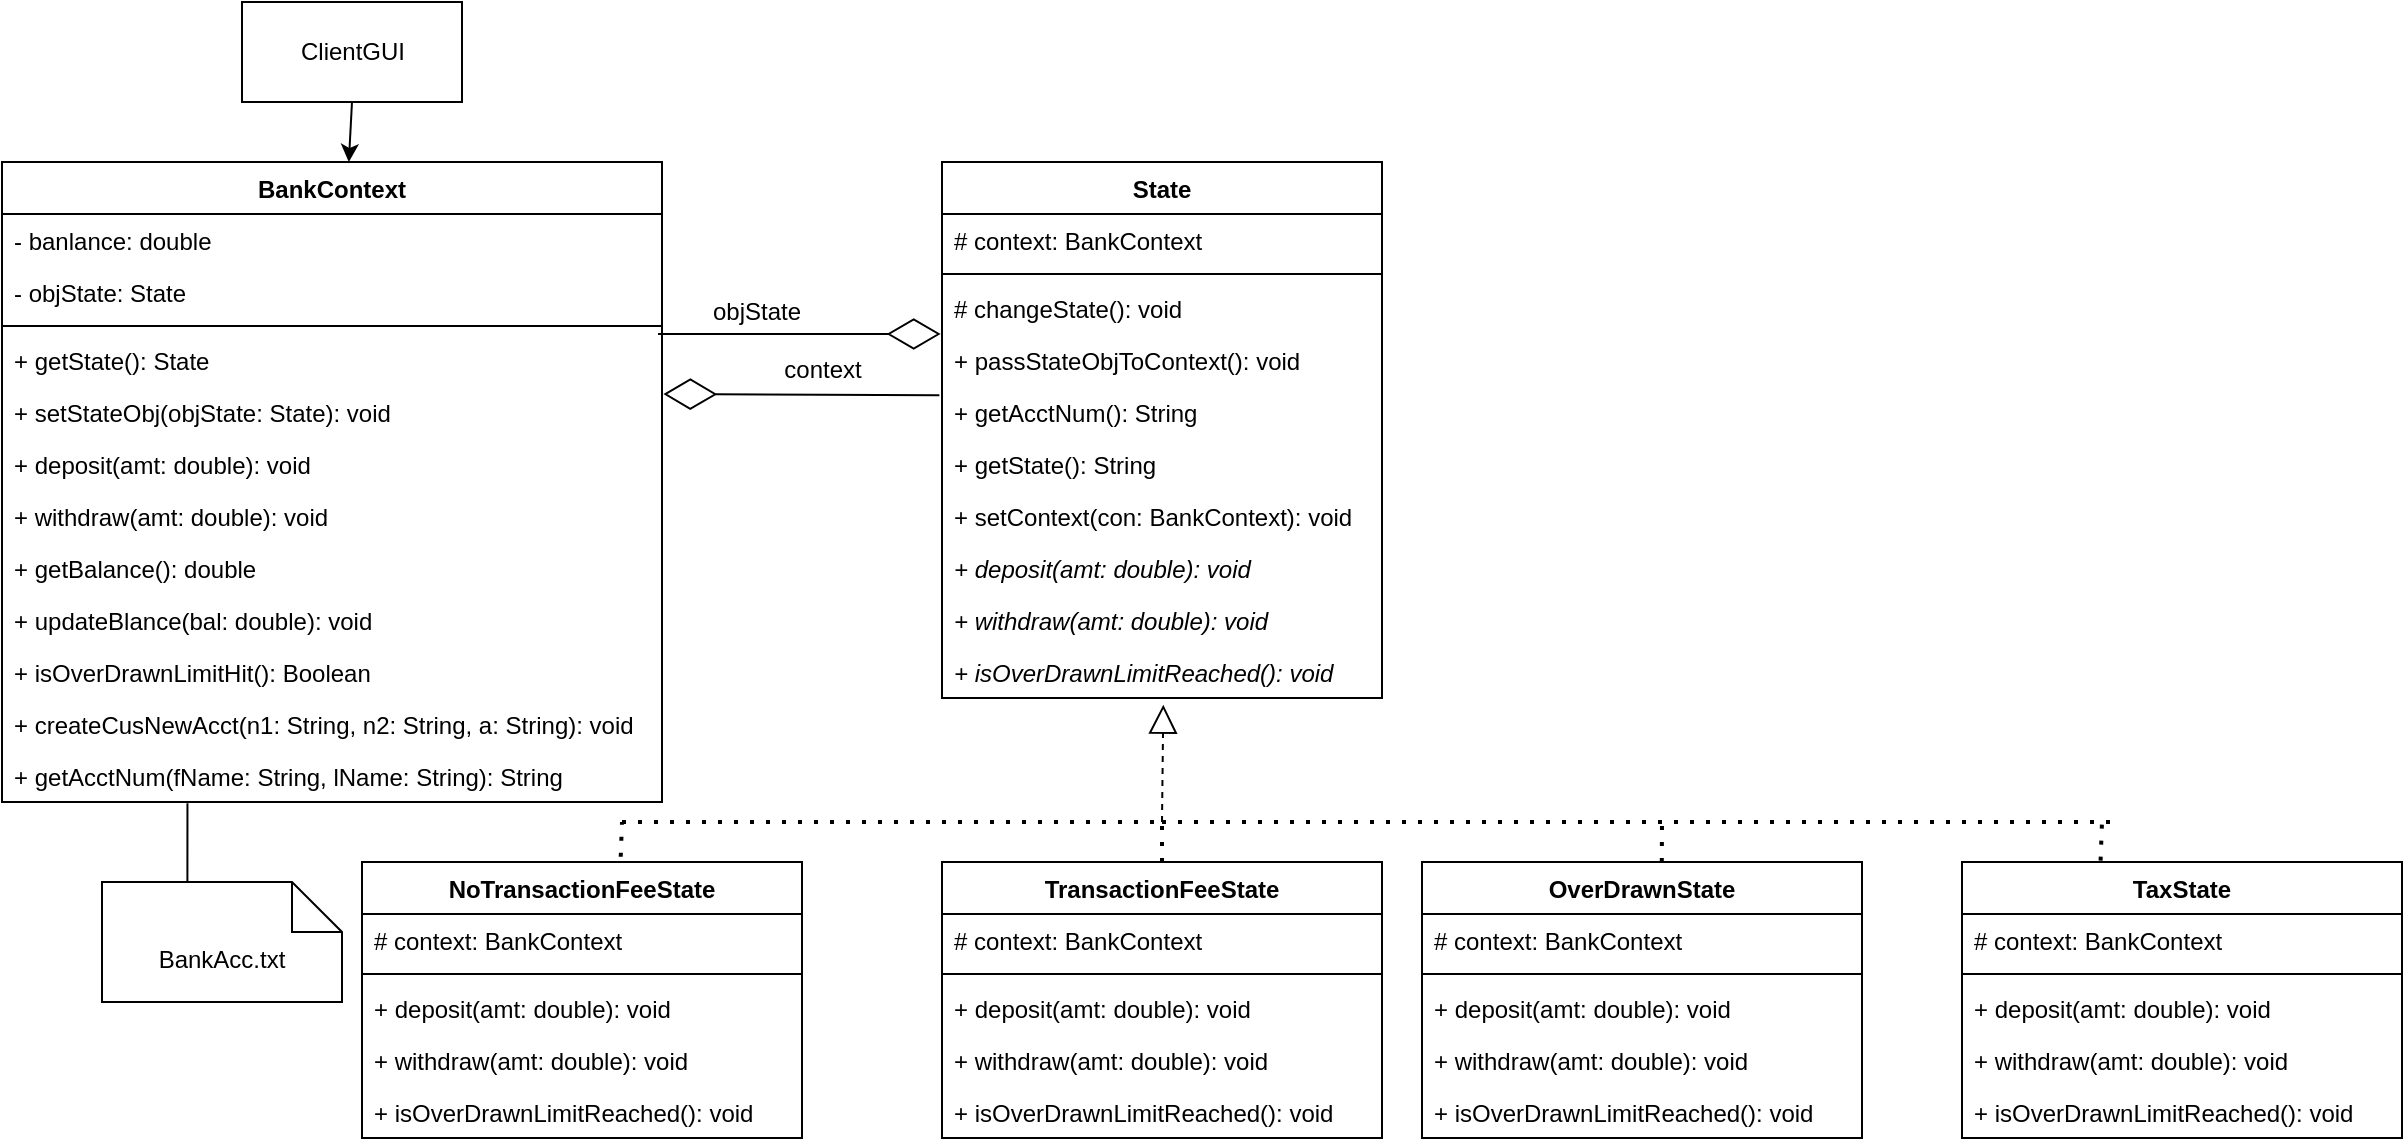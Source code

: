 <mxfile version="20.8.16" type="device"><diagram name="第 1 页" id="xklzlSUlmpCulCU-swv-"><mxGraphModel dx="1340" dy="809" grid="0" gridSize="10" guides="1" tooltips="1" connect="1" arrows="1" fold="1" page="1" pageScale="1" pageWidth="827" pageHeight="1169" math="0" shadow="0"><root><mxCell id="0"/><mxCell id="1" parent="0"/><mxCell id="Lexfk0GQNR4n354LbNd7-1" value="ClientGUI" style="html=1;" vertex="1" parent="1"><mxGeometry x="170" y="50" width="110" height="50" as="geometry"/></mxCell><mxCell id="Lexfk0GQNR4n354LbNd7-5" value="BankContext" style="swimlane;fontStyle=1;align=center;verticalAlign=top;childLayout=stackLayout;horizontal=1;startSize=26;horizontalStack=0;resizeParent=1;resizeParentMax=0;resizeLast=0;collapsible=1;marginBottom=0;" vertex="1" parent="1"><mxGeometry x="50" y="130" width="330" height="320" as="geometry"/></mxCell><mxCell id="Lexfk0GQNR4n354LbNd7-9" value="- banlance: double" style="text;strokeColor=none;fillColor=none;align=left;verticalAlign=top;spacingLeft=4;spacingRight=4;overflow=hidden;rotatable=0;points=[[0,0.5],[1,0.5]];portConstraint=eastwest;" vertex="1" parent="Lexfk0GQNR4n354LbNd7-5"><mxGeometry y="26" width="330" height="26" as="geometry"/></mxCell><mxCell id="Lexfk0GQNR4n354LbNd7-6" value="- objState: State" style="text;strokeColor=none;fillColor=none;align=left;verticalAlign=top;spacingLeft=4;spacingRight=4;overflow=hidden;rotatable=0;points=[[0,0.5],[1,0.5]];portConstraint=eastwest;" vertex="1" parent="Lexfk0GQNR4n354LbNd7-5"><mxGeometry y="52" width="330" height="26" as="geometry"/></mxCell><mxCell id="Lexfk0GQNR4n354LbNd7-7" value="" style="line;strokeWidth=1;fillColor=none;align=left;verticalAlign=middle;spacingTop=-1;spacingLeft=3;spacingRight=3;rotatable=0;labelPosition=right;points=[];portConstraint=eastwest;strokeColor=inherit;" vertex="1" parent="Lexfk0GQNR4n354LbNd7-5"><mxGeometry y="78" width="330" height="8" as="geometry"/></mxCell><mxCell id="Lexfk0GQNR4n354LbNd7-15" value="+ getState(): State" style="text;strokeColor=none;fillColor=none;align=left;verticalAlign=top;spacingLeft=4;spacingRight=4;overflow=hidden;rotatable=0;points=[[0,0.5],[1,0.5]];portConstraint=eastwest;" vertex="1" parent="Lexfk0GQNR4n354LbNd7-5"><mxGeometry y="86" width="330" height="26" as="geometry"/></mxCell><mxCell id="Lexfk0GQNR4n354LbNd7-10" value="+ setStateObj(objState: State): void" style="text;strokeColor=none;fillColor=none;align=left;verticalAlign=top;spacingLeft=4;spacingRight=4;overflow=hidden;rotatable=0;points=[[0,0.5],[1,0.5]];portConstraint=eastwest;" vertex="1" parent="Lexfk0GQNR4n354LbNd7-5"><mxGeometry y="112" width="330" height="26" as="geometry"/></mxCell><mxCell id="Lexfk0GQNR4n354LbNd7-16" value="+ deposit(amt: double): void" style="text;strokeColor=none;fillColor=none;align=left;verticalAlign=top;spacingLeft=4;spacingRight=4;overflow=hidden;rotatable=0;points=[[0,0.5],[1,0.5]];portConstraint=eastwest;" vertex="1" parent="Lexfk0GQNR4n354LbNd7-5"><mxGeometry y="138" width="330" height="26" as="geometry"/></mxCell><mxCell id="Lexfk0GQNR4n354LbNd7-8" value="+ withdraw(amt: double): void" style="text;strokeColor=none;fillColor=none;align=left;verticalAlign=top;spacingLeft=4;spacingRight=4;overflow=hidden;rotatable=0;points=[[0,0.5],[1,0.5]];portConstraint=eastwest;" vertex="1" parent="Lexfk0GQNR4n354LbNd7-5"><mxGeometry y="164" width="330" height="26" as="geometry"/></mxCell><mxCell id="Lexfk0GQNR4n354LbNd7-14" value="+ getBalance(): double" style="text;strokeColor=none;fillColor=none;align=left;verticalAlign=top;spacingLeft=4;spacingRight=4;overflow=hidden;rotatable=0;points=[[0,0.5],[1,0.5]];portConstraint=eastwest;" vertex="1" parent="Lexfk0GQNR4n354LbNd7-5"><mxGeometry y="190" width="330" height="26" as="geometry"/></mxCell><mxCell id="Lexfk0GQNR4n354LbNd7-12" value="+ updateBlance(bal: double): void" style="text;strokeColor=none;fillColor=none;align=left;verticalAlign=top;spacingLeft=4;spacingRight=4;overflow=hidden;rotatable=0;points=[[0,0.5],[1,0.5]];portConstraint=eastwest;" vertex="1" parent="Lexfk0GQNR4n354LbNd7-5"><mxGeometry y="216" width="330" height="26" as="geometry"/></mxCell><mxCell id="Lexfk0GQNR4n354LbNd7-13" value="+ isOverDrawnLimitHit(): Boolean" style="text;strokeColor=none;fillColor=none;align=left;verticalAlign=top;spacingLeft=4;spacingRight=4;overflow=hidden;rotatable=0;points=[[0,0.5],[1,0.5]];portConstraint=eastwest;" vertex="1" parent="Lexfk0GQNR4n354LbNd7-5"><mxGeometry y="242" width="330" height="26" as="geometry"/></mxCell><mxCell id="Lexfk0GQNR4n354LbNd7-11" value="+ createCusNewAcct(n1: String, n2: String, a: String): void" style="text;strokeColor=none;fillColor=none;align=left;verticalAlign=top;spacingLeft=4;spacingRight=4;overflow=hidden;rotatable=0;points=[[0,0.5],[1,0.5]];portConstraint=eastwest;" vertex="1" parent="Lexfk0GQNR4n354LbNd7-5"><mxGeometry y="268" width="330" height="26" as="geometry"/></mxCell><mxCell id="Lexfk0GQNR4n354LbNd7-17" value="+ getAcctNum(fName: String, lName: String): String" style="text;strokeColor=none;fillColor=none;align=left;verticalAlign=top;spacingLeft=4;spacingRight=4;overflow=hidden;rotatable=0;points=[[0,0.5],[1,0.5]];portConstraint=eastwest;" vertex="1" parent="Lexfk0GQNR4n354LbNd7-5"><mxGeometry y="294" width="330" height="26" as="geometry"/></mxCell><mxCell id="Lexfk0GQNR4n354LbNd7-18" value="State" style="swimlane;fontStyle=1;align=center;verticalAlign=top;childLayout=stackLayout;horizontal=1;startSize=26;horizontalStack=0;resizeParent=1;resizeParentMax=0;resizeLast=0;collapsible=1;marginBottom=0;" vertex="1" parent="1"><mxGeometry x="520" y="130" width="220" height="268" as="geometry"/></mxCell><mxCell id="Lexfk0GQNR4n354LbNd7-19" value="# context: BankContext" style="text;strokeColor=none;fillColor=none;align=left;verticalAlign=top;spacingLeft=4;spacingRight=4;overflow=hidden;rotatable=0;points=[[0,0.5],[1,0.5]];portConstraint=eastwest;" vertex="1" parent="Lexfk0GQNR4n354LbNd7-18"><mxGeometry y="26" width="220" height="26" as="geometry"/></mxCell><mxCell id="Lexfk0GQNR4n354LbNd7-20" value="" style="line;strokeWidth=1;fillColor=none;align=left;verticalAlign=middle;spacingTop=-1;spacingLeft=3;spacingRight=3;rotatable=0;labelPosition=right;points=[];portConstraint=eastwest;strokeColor=inherit;" vertex="1" parent="Lexfk0GQNR4n354LbNd7-18"><mxGeometry y="52" width="220" height="8" as="geometry"/></mxCell><mxCell id="Lexfk0GQNR4n354LbNd7-24" value="# changeState(): void" style="text;strokeColor=none;fillColor=none;align=left;verticalAlign=top;spacingLeft=4;spacingRight=4;overflow=hidden;rotatable=0;points=[[0,0.5],[1,0.5]];portConstraint=eastwest;" vertex="1" parent="Lexfk0GQNR4n354LbNd7-18"><mxGeometry y="60" width="220" height="26" as="geometry"/></mxCell><mxCell id="Lexfk0GQNR4n354LbNd7-26" value="+ passStateObjToContext(): void" style="text;strokeColor=none;fillColor=none;align=left;verticalAlign=top;spacingLeft=4;spacingRight=4;overflow=hidden;rotatable=0;points=[[0,0.5],[1,0.5]];portConstraint=eastwest;" vertex="1" parent="Lexfk0GQNR4n354LbNd7-18"><mxGeometry y="86" width="220" height="26" as="geometry"/></mxCell><mxCell id="Lexfk0GQNR4n354LbNd7-27" value="+ getAcctNum(): String" style="text;strokeColor=none;fillColor=none;align=left;verticalAlign=top;spacingLeft=4;spacingRight=4;overflow=hidden;rotatable=0;points=[[0,0.5],[1,0.5]];portConstraint=eastwest;" vertex="1" parent="Lexfk0GQNR4n354LbNd7-18"><mxGeometry y="112" width="220" height="26" as="geometry"/></mxCell><mxCell id="Lexfk0GQNR4n354LbNd7-23" value="+ getState(): String" style="text;strokeColor=none;fillColor=none;align=left;verticalAlign=top;spacingLeft=4;spacingRight=4;overflow=hidden;rotatable=0;points=[[0,0.5],[1,0.5]];portConstraint=eastwest;" vertex="1" parent="Lexfk0GQNR4n354LbNd7-18"><mxGeometry y="138" width="220" height="26" as="geometry"/></mxCell><mxCell id="Lexfk0GQNR4n354LbNd7-21" value="+ setContext(con: BankContext): void" style="text;strokeColor=none;fillColor=none;align=left;verticalAlign=top;spacingLeft=4;spacingRight=4;overflow=hidden;rotatable=0;points=[[0,0.5],[1,0.5]];portConstraint=eastwest;" vertex="1" parent="Lexfk0GQNR4n354LbNd7-18"><mxGeometry y="164" width="220" height="26" as="geometry"/></mxCell><mxCell id="Lexfk0GQNR4n354LbNd7-22" value="+ deposit(amt: double): void" style="text;strokeColor=none;fillColor=none;align=left;verticalAlign=top;spacingLeft=4;spacingRight=4;overflow=hidden;rotatable=0;points=[[0,0.5],[1,0.5]];portConstraint=eastwest;fontStyle=2" vertex="1" parent="Lexfk0GQNR4n354LbNd7-18"><mxGeometry y="190" width="220" height="26" as="geometry"/></mxCell><mxCell id="Lexfk0GQNR4n354LbNd7-25" value="+ withdraw(amt: double): void" style="text;strokeColor=none;fillColor=none;align=left;verticalAlign=top;spacingLeft=4;spacingRight=4;overflow=hidden;rotatable=0;points=[[0,0.5],[1,0.5]];portConstraint=eastwest;fontStyle=2" vertex="1" parent="Lexfk0GQNR4n354LbNd7-18"><mxGeometry y="216" width="220" height="26" as="geometry"/></mxCell><mxCell id="Lexfk0GQNR4n354LbNd7-28" value="+ isOverDrawnLimitReached(): void" style="text;strokeColor=none;fillColor=none;align=left;verticalAlign=top;spacingLeft=4;spacingRight=4;overflow=hidden;rotatable=0;points=[[0,0.5],[1,0.5]];portConstraint=eastwest;fontStyle=2" vertex="1" parent="Lexfk0GQNR4n354LbNd7-18"><mxGeometry y="242" width="220" height="26" as="geometry"/></mxCell><mxCell id="Lexfk0GQNR4n354LbNd7-29" value="NoTransactionFeeState" style="swimlane;fontStyle=1;align=center;verticalAlign=top;childLayout=stackLayout;horizontal=1;startSize=26;horizontalStack=0;resizeParent=1;resizeParentMax=0;resizeLast=0;collapsible=1;marginBottom=0;" vertex="1" parent="1"><mxGeometry x="230" y="480" width="220" height="138" as="geometry"/></mxCell><mxCell id="Lexfk0GQNR4n354LbNd7-30" value="# context: BankContext" style="text;strokeColor=none;fillColor=none;align=left;verticalAlign=top;spacingLeft=4;spacingRight=4;overflow=hidden;rotatable=0;points=[[0,0.5],[1,0.5]];portConstraint=eastwest;" vertex="1" parent="Lexfk0GQNR4n354LbNd7-29"><mxGeometry y="26" width="220" height="26" as="geometry"/></mxCell><mxCell id="Lexfk0GQNR4n354LbNd7-31" value="" style="line;strokeWidth=1;fillColor=none;align=left;verticalAlign=middle;spacingTop=-1;spacingLeft=3;spacingRight=3;rotatable=0;labelPosition=right;points=[];portConstraint=eastwest;strokeColor=inherit;" vertex="1" parent="Lexfk0GQNR4n354LbNd7-29"><mxGeometry y="52" width="220" height="8" as="geometry"/></mxCell><mxCell id="Lexfk0GQNR4n354LbNd7-37" value="+ deposit(amt: double): void" style="text;strokeColor=none;fillColor=none;align=left;verticalAlign=top;spacingLeft=4;spacingRight=4;overflow=hidden;rotatable=0;points=[[0,0.5],[1,0.5]];portConstraint=eastwest;" vertex="1" parent="Lexfk0GQNR4n354LbNd7-29"><mxGeometry y="60" width="220" height="26" as="geometry"/></mxCell><mxCell id="Lexfk0GQNR4n354LbNd7-38" value="+ withdraw(amt: double): void" style="text;strokeColor=none;fillColor=none;align=left;verticalAlign=top;spacingLeft=4;spacingRight=4;overflow=hidden;rotatable=0;points=[[0,0.5],[1,0.5]];portConstraint=eastwest;" vertex="1" parent="Lexfk0GQNR4n354LbNd7-29"><mxGeometry y="86" width="220" height="26" as="geometry"/></mxCell><mxCell id="Lexfk0GQNR4n354LbNd7-39" value="+ isOverDrawnLimitReached(): void" style="text;strokeColor=none;fillColor=none;align=left;verticalAlign=top;spacingLeft=4;spacingRight=4;overflow=hidden;rotatable=0;points=[[0,0.5],[1,0.5]];portConstraint=eastwest;" vertex="1" parent="Lexfk0GQNR4n354LbNd7-29"><mxGeometry y="112" width="220" height="26" as="geometry"/></mxCell><mxCell id="Lexfk0GQNR4n354LbNd7-40" value="TransactionFeeState" style="swimlane;fontStyle=1;align=center;verticalAlign=top;childLayout=stackLayout;horizontal=1;startSize=26;horizontalStack=0;resizeParent=1;resizeParentMax=0;resizeLast=0;collapsible=1;marginBottom=0;" vertex="1" parent="1"><mxGeometry x="520" y="480" width="220" height="138" as="geometry"/></mxCell><mxCell id="Lexfk0GQNR4n354LbNd7-41" value="# context: BankContext" style="text;strokeColor=none;fillColor=none;align=left;verticalAlign=top;spacingLeft=4;spacingRight=4;overflow=hidden;rotatable=0;points=[[0,0.5],[1,0.5]];portConstraint=eastwest;" vertex="1" parent="Lexfk0GQNR4n354LbNd7-40"><mxGeometry y="26" width="220" height="26" as="geometry"/></mxCell><mxCell id="Lexfk0GQNR4n354LbNd7-42" value="" style="line;strokeWidth=1;fillColor=none;align=left;verticalAlign=middle;spacingTop=-1;spacingLeft=3;spacingRight=3;rotatable=0;labelPosition=right;points=[];portConstraint=eastwest;strokeColor=inherit;" vertex="1" parent="Lexfk0GQNR4n354LbNd7-40"><mxGeometry y="52" width="220" height="8" as="geometry"/></mxCell><mxCell id="Lexfk0GQNR4n354LbNd7-43" value="+ deposit(amt: double): void" style="text;strokeColor=none;fillColor=none;align=left;verticalAlign=top;spacingLeft=4;spacingRight=4;overflow=hidden;rotatable=0;points=[[0,0.5],[1,0.5]];portConstraint=eastwest;" vertex="1" parent="Lexfk0GQNR4n354LbNd7-40"><mxGeometry y="60" width="220" height="26" as="geometry"/></mxCell><mxCell id="Lexfk0GQNR4n354LbNd7-44" value="+ withdraw(amt: double): void" style="text;strokeColor=none;fillColor=none;align=left;verticalAlign=top;spacingLeft=4;spacingRight=4;overflow=hidden;rotatable=0;points=[[0,0.5],[1,0.5]];portConstraint=eastwest;" vertex="1" parent="Lexfk0GQNR4n354LbNd7-40"><mxGeometry y="86" width="220" height="26" as="geometry"/></mxCell><mxCell id="Lexfk0GQNR4n354LbNd7-45" value="+ isOverDrawnLimitReached(): void" style="text;strokeColor=none;fillColor=none;align=left;verticalAlign=top;spacingLeft=4;spacingRight=4;overflow=hidden;rotatable=0;points=[[0,0.5],[1,0.5]];portConstraint=eastwest;" vertex="1" parent="Lexfk0GQNR4n354LbNd7-40"><mxGeometry y="112" width="220" height="26" as="geometry"/></mxCell><mxCell id="Lexfk0GQNR4n354LbNd7-46" value="OverDrawnState" style="swimlane;fontStyle=1;align=center;verticalAlign=top;childLayout=stackLayout;horizontal=1;startSize=26;horizontalStack=0;resizeParent=1;resizeParentMax=0;resizeLast=0;collapsible=1;marginBottom=0;" vertex="1" parent="1"><mxGeometry x="760" y="480" width="220" height="138" as="geometry"/></mxCell><mxCell id="Lexfk0GQNR4n354LbNd7-47" value="# context: BankContext" style="text;strokeColor=none;fillColor=none;align=left;verticalAlign=top;spacingLeft=4;spacingRight=4;overflow=hidden;rotatable=0;points=[[0,0.5],[1,0.5]];portConstraint=eastwest;" vertex="1" parent="Lexfk0GQNR4n354LbNd7-46"><mxGeometry y="26" width="220" height="26" as="geometry"/></mxCell><mxCell id="Lexfk0GQNR4n354LbNd7-48" value="" style="line;strokeWidth=1;fillColor=none;align=left;verticalAlign=middle;spacingTop=-1;spacingLeft=3;spacingRight=3;rotatable=0;labelPosition=right;points=[];portConstraint=eastwest;strokeColor=inherit;" vertex="1" parent="Lexfk0GQNR4n354LbNd7-46"><mxGeometry y="52" width="220" height="8" as="geometry"/></mxCell><mxCell id="Lexfk0GQNR4n354LbNd7-49" value="+ deposit(amt: double): void" style="text;strokeColor=none;fillColor=none;align=left;verticalAlign=top;spacingLeft=4;spacingRight=4;overflow=hidden;rotatable=0;points=[[0,0.5],[1,0.5]];portConstraint=eastwest;" vertex="1" parent="Lexfk0GQNR4n354LbNd7-46"><mxGeometry y="60" width="220" height="26" as="geometry"/></mxCell><mxCell id="Lexfk0GQNR4n354LbNd7-50" value="+ withdraw(amt: double): void" style="text;strokeColor=none;fillColor=none;align=left;verticalAlign=top;spacingLeft=4;spacingRight=4;overflow=hidden;rotatable=0;points=[[0,0.5],[1,0.5]];portConstraint=eastwest;" vertex="1" parent="Lexfk0GQNR4n354LbNd7-46"><mxGeometry y="86" width="220" height="26" as="geometry"/></mxCell><mxCell id="Lexfk0GQNR4n354LbNd7-51" value="+ isOverDrawnLimitReached(): void" style="text;strokeColor=none;fillColor=none;align=left;verticalAlign=top;spacingLeft=4;spacingRight=4;overflow=hidden;rotatable=0;points=[[0,0.5],[1,0.5]];portConstraint=eastwest;" vertex="1" parent="Lexfk0GQNR4n354LbNd7-46"><mxGeometry y="112" width="220" height="26" as="geometry"/></mxCell><mxCell id="Lexfk0GQNR4n354LbNd7-52" value="TaxState" style="swimlane;fontStyle=1;align=center;verticalAlign=top;childLayout=stackLayout;horizontal=1;startSize=26;horizontalStack=0;resizeParent=1;resizeParentMax=0;resizeLast=0;collapsible=1;marginBottom=0;" vertex="1" parent="1"><mxGeometry x="1030" y="480" width="220" height="138" as="geometry"/></mxCell><mxCell id="Lexfk0GQNR4n354LbNd7-53" value="# context: BankContext" style="text;strokeColor=none;fillColor=none;align=left;verticalAlign=top;spacingLeft=4;spacingRight=4;overflow=hidden;rotatable=0;points=[[0,0.5],[1,0.5]];portConstraint=eastwest;" vertex="1" parent="Lexfk0GQNR4n354LbNd7-52"><mxGeometry y="26" width="220" height="26" as="geometry"/></mxCell><mxCell id="Lexfk0GQNR4n354LbNd7-54" value="" style="line;strokeWidth=1;fillColor=none;align=left;verticalAlign=middle;spacingTop=-1;spacingLeft=3;spacingRight=3;rotatable=0;labelPosition=right;points=[];portConstraint=eastwest;strokeColor=inherit;" vertex="1" parent="Lexfk0GQNR4n354LbNd7-52"><mxGeometry y="52" width="220" height="8" as="geometry"/></mxCell><mxCell id="Lexfk0GQNR4n354LbNd7-55" value="+ deposit(amt: double): void" style="text;strokeColor=none;fillColor=none;align=left;verticalAlign=top;spacingLeft=4;spacingRight=4;overflow=hidden;rotatable=0;points=[[0,0.5],[1,0.5]];portConstraint=eastwest;" vertex="1" parent="Lexfk0GQNR4n354LbNd7-52"><mxGeometry y="60" width="220" height="26" as="geometry"/></mxCell><mxCell id="Lexfk0GQNR4n354LbNd7-56" value="+ withdraw(amt: double): void" style="text;strokeColor=none;fillColor=none;align=left;verticalAlign=top;spacingLeft=4;spacingRight=4;overflow=hidden;rotatable=0;points=[[0,0.5],[1,0.5]];portConstraint=eastwest;" vertex="1" parent="Lexfk0GQNR4n354LbNd7-52"><mxGeometry y="86" width="220" height="26" as="geometry"/></mxCell><mxCell id="Lexfk0GQNR4n354LbNd7-57" value="+ isOverDrawnLimitReached(): void" style="text;strokeColor=none;fillColor=none;align=left;verticalAlign=top;spacingLeft=4;spacingRight=4;overflow=hidden;rotatable=0;points=[[0,0.5],[1,0.5]];portConstraint=eastwest;" vertex="1" parent="Lexfk0GQNR4n354LbNd7-52"><mxGeometry y="112" width="220" height="26" as="geometry"/></mxCell><mxCell id="Lexfk0GQNR4n354LbNd7-58" value="BankAcc.txt" style="shape=note2;boundedLbl=1;whiteSpace=wrap;html=1;size=25;verticalAlign=top;align=center;" vertex="1" parent="1"><mxGeometry x="100" y="490" width="120" height="60" as="geometry"/></mxCell><mxCell id="Lexfk0GQNR4n354LbNd7-61" value="" style="endArrow=classic;html=1;rounded=0;exitX=0.5;exitY=1;exitDx=0;exitDy=0;" edge="1" parent="1" source="Lexfk0GQNR4n354LbNd7-1" target="Lexfk0GQNR4n354LbNd7-5"><mxGeometry width="50" height="50" relative="1" as="geometry"><mxPoint x="560" y="480" as="sourcePoint"/><mxPoint x="610" y="430" as="targetPoint"/></mxGeometry></mxCell><mxCell id="Lexfk0GQNR4n354LbNd7-62" value="" style="endArrow=diamondThin;endFill=0;endSize=24;html=1;rounded=0;exitX=0.994;exitY=0;exitDx=0;exitDy=0;exitPerimeter=0;entryX=-0.003;entryY=0;entryDx=0;entryDy=0;entryPerimeter=0;" edge="1" parent="1" source="Lexfk0GQNR4n354LbNd7-15" target="Lexfk0GQNR4n354LbNd7-26"><mxGeometry width="160" relative="1" as="geometry"><mxPoint x="510" y="450" as="sourcePoint"/><mxPoint x="510" y="220" as="targetPoint"/></mxGeometry></mxCell><mxCell id="Lexfk0GQNR4n354LbNd7-63" value="" style="endArrow=diamondThin;endFill=0;endSize=24;html=1;rounded=0;exitX=-0.006;exitY=0.179;exitDx=0;exitDy=0;exitPerimeter=0;entryX=1.002;entryY=1.154;entryDx=0;entryDy=0;entryPerimeter=0;" edge="1" parent="1" source="Lexfk0GQNR4n354LbNd7-27" target="Lexfk0GQNR4n354LbNd7-15"><mxGeometry width="160" relative="1" as="geometry"><mxPoint x="388.02" y="226" as="sourcePoint"/><mxPoint x="388" y="250" as="targetPoint"/></mxGeometry></mxCell><mxCell id="Lexfk0GQNR4n354LbNd7-64" value="" style="endArrow=block;dashed=1;endFill=0;endSize=12;html=1;rounded=0;entryX=0.503;entryY=1.128;entryDx=0;entryDy=0;entryPerimeter=0;" edge="1" parent="1" target="Lexfk0GQNR4n354LbNd7-28"><mxGeometry width="160" relative="1" as="geometry"><mxPoint x="630" y="460" as="sourcePoint"/><mxPoint x="670" y="450" as="targetPoint"/></mxGeometry></mxCell><mxCell id="Lexfk0GQNR4n354LbNd7-65" value="" style="endArrow=none;dashed=1;html=1;dashPattern=1 3;strokeWidth=2;rounded=0;" edge="1" parent="1"><mxGeometry width="50" height="50" relative="1" as="geometry"><mxPoint x="360" y="460" as="sourcePoint"/><mxPoint x="630" y="460" as="targetPoint"/></mxGeometry></mxCell><mxCell id="Lexfk0GQNR4n354LbNd7-66" value="" style="endArrow=none;dashed=1;html=1;dashPattern=1 3;strokeWidth=2;rounded=0;exitX=0.588;exitY=-0.019;exitDx=0;exitDy=0;exitPerimeter=0;" edge="1" parent="1" source="Lexfk0GQNR4n354LbNd7-29"><mxGeometry width="50" height="50" relative="1" as="geometry"><mxPoint x="560" y="480" as="sourcePoint"/><mxPoint x="360" y="460" as="targetPoint"/></mxGeometry></mxCell><mxCell id="Lexfk0GQNR4n354LbNd7-68" value="" style="endArrow=none;dashed=1;html=1;dashPattern=1 3;strokeWidth=2;rounded=0;" edge="1" parent="1" source="Lexfk0GQNR4n354LbNd7-40"><mxGeometry width="50" height="50" relative="1" as="geometry"><mxPoint x="369.36" y="487.378" as="sourcePoint"/><mxPoint x="630" y="460" as="targetPoint"/></mxGeometry></mxCell><mxCell id="Lexfk0GQNR4n354LbNd7-69" value="" style="endArrow=none;dashed=1;html=1;dashPattern=1 3;strokeWidth=2;rounded=0;" edge="1" parent="1"><mxGeometry width="50" height="50" relative="1" as="geometry"><mxPoint x="630" y="460" as="sourcePoint"/><mxPoint x="1110" y="460" as="targetPoint"/></mxGeometry></mxCell><mxCell id="Lexfk0GQNR4n354LbNd7-70" value="" style="endArrow=none;dashed=1;html=1;dashPattern=1 3;strokeWidth=2;rounded=0;exitX=0.545;exitY=0;exitDx=0;exitDy=0;exitPerimeter=0;" edge="1" parent="1" source="Lexfk0GQNR4n354LbNd7-46"><mxGeometry width="50" height="50" relative="1" as="geometry"><mxPoint x="369.36" y="487.378" as="sourcePoint"/><mxPoint x="880" y="460" as="targetPoint"/></mxGeometry></mxCell><mxCell id="Lexfk0GQNR4n354LbNd7-73" value="" style="endArrow=none;dashed=1;html=1;dashPattern=1 3;strokeWidth=2;rounded=0;exitX=0.315;exitY=-0.005;exitDx=0;exitDy=0;exitPerimeter=0;" edge="1" parent="1" source="Lexfk0GQNR4n354LbNd7-52"><mxGeometry width="50" height="50" relative="1" as="geometry"><mxPoint x="889.9" y="490" as="sourcePoint"/><mxPoint x="1100" y="460" as="targetPoint"/></mxGeometry></mxCell><mxCell id="Lexfk0GQNR4n354LbNd7-75" value="" style="endArrow=none;html=1;rounded=0;entryX=0.281;entryY=1.026;entryDx=0;entryDy=0;entryPerimeter=0;exitX=0;exitY=0;exitDx=47.5;exitDy=0;exitPerimeter=0;edgeStyle=orthogonalEdgeStyle;" edge="1" parent="1" source="Lexfk0GQNR4n354LbNd7-58" target="Lexfk0GQNR4n354LbNd7-17"><mxGeometry width="50" height="50" relative="1" as="geometry"><mxPoint x="143" y="480" as="sourcePoint"/><mxPoint x="610" y="430" as="targetPoint"/><Array as="points"><mxPoint x="143" y="490"/></Array></mxGeometry></mxCell><mxCell id="Lexfk0GQNR4n354LbNd7-76" value="objState" style="text;html=1;align=center;verticalAlign=middle;resizable=0;points=[];autosize=1;strokeColor=none;fillColor=none;" vertex="1" parent="1"><mxGeometry x="396" y="192" width="62" height="26" as="geometry"/></mxCell><mxCell id="Lexfk0GQNR4n354LbNd7-77" value="context" style="text;html=1;align=center;verticalAlign=middle;resizable=0;points=[];autosize=1;strokeColor=none;fillColor=none;" vertex="1" parent="1"><mxGeometry x="431" y="221" width="57" height="26" as="geometry"/></mxCell></root></mxGraphModel></diagram></mxfile>
